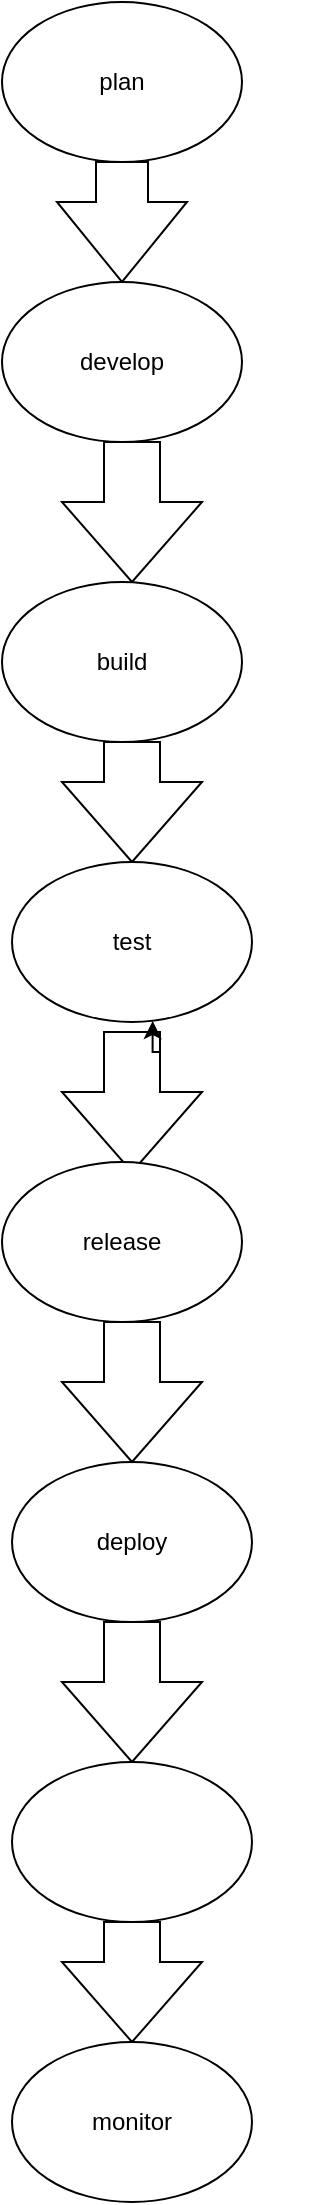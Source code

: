 <mxfile version="28.1.2">
  <diagram name="Page-1" id="TfpFZSZRny4TqOovHkFk">
    <mxGraphModel dx="961" dy="532" grid="1" gridSize="10" guides="1" tooltips="1" connect="1" arrows="1" fold="1" page="1" pageScale="1" pageWidth="850" pageHeight="1100" math="0" shadow="0">
      <root>
        <mxCell id="0" />
        <mxCell id="1" parent="0" />
        <mxCell id="5S8bCcxwC9r8NOPQuVtc-16" value="" style="html=1;shadow=0;dashed=0;align=center;verticalAlign=middle;shape=mxgraph.arrows2.arrow;dy=0.6;dx=40;direction=south;notch=0;" parent="1" vertex="1">
          <mxGeometry x="257.5" y="80" width="65" height="60" as="geometry" />
        </mxCell>
        <mxCell id="5S8bCcxwC9r8NOPQuVtc-18" value="" style="html=1;shadow=0;dashed=0;align=center;verticalAlign=middle;shape=mxgraph.arrows2.arrow;dy=0.6;dx=40;direction=south;notch=0;" parent="1" vertex="1">
          <mxGeometry x="260" y="220" width="70" height="70" as="geometry" />
        </mxCell>
        <mxCell id="5S8bCcxwC9r8NOPQuVtc-20" value="" style="html=1;shadow=0;dashed=0;align=center;verticalAlign=middle;shape=mxgraph.arrows2.arrow;dy=0.6;dx=40;direction=south;notch=0;" parent="1" vertex="1">
          <mxGeometry x="260" y="370" width="70" height="60" as="geometry" />
        </mxCell>
        <mxCell id="5S8bCcxwC9r8NOPQuVtc-25" style="edgeStyle=orthogonalEdgeStyle;rounded=0;orthogonalLoop=1;jettySize=auto;html=1;exitX=1;exitY=0.5;exitDx=0;exitDy=0;exitPerimeter=0;" parent="1" edge="1">
          <mxGeometry relative="1" as="geometry">
            <mxPoint x="375" y="630" as="sourcePoint" />
            <mxPoint x="375" y="630" as="targetPoint" />
          </mxGeometry>
        </mxCell>
        <mxCell id="5S8bCcxwC9r8NOPQuVtc-26" value="" style="html=1;shadow=0;dashed=0;align=center;verticalAlign=middle;shape=mxgraph.arrows2.arrow;dy=0.6;dx=40;direction=south;notch=0;" parent="1" vertex="1">
          <mxGeometry x="260" y="515" width="70" height="70" as="geometry" />
        </mxCell>
        <mxCell id="5S8bCcxwC9r8NOPQuVtc-32" value="deploy" style="ellipse;whiteSpace=wrap;html=1;" parent="1" vertex="1">
          <mxGeometry x="235" y="730" width="120" height="80" as="geometry" />
        </mxCell>
        <mxCell id="HoBaya9ODDxgN1XBrwVV-1" value="plan" style="ellipse;whiteSpace=wrap;html=1;" vertex="1" parent="1">
          <mxGeometry x="230" width="120" height="80" as="geometry" />
        </mxCell>
        <mxCell id="HoBaya9ODDxgN1XBrwVV-2" value="develop" style="ellipse;whiteSpace=wrap;html=1;" vertex="1" parent="1">
          <mxGeometry x="230" y="140" width="120" height="80" as="geometry" />
        </mxCell>
        <mxCell id="HoBaya9ODDxgN1XBrwVV-3" value="build" style="ellipse;whiteSpace=wrap;html=1;" vertex="1" parent="1">
          <mxGeometry x="230" y="290" width="120" height="80" as="geometry" />
        </mxCell>
        <mxCell id="HoBaya9ODDxgN1XBrwVV-4" value="test" style="ellipse;whiteSpace=wrap;html=1;" vertex="1" parent="1">
          <mxGeometry x="235" y="430" width="120" height="80" as="geometry" />
        </mxCell>
        <mxCell id="HoBaya9ODDxgN1XBrwVV-5" style="edgeStyle=orthogonalEdgeStyle;rounded=0;orthogonalLoop=1;jettySize=auto;html=1;exitX=0;exitY=0;exitDx=10;exitDy=21;exitPerimeter=0;entryX=0.586;entryY=0.994;entryDx=0;entryDy=0;entryPerimeter=0;" edge="1" parent="1" source="5S8bCcxwC9r8NOPQuVtc-26" target="HoBaya9ODDxgN1XBrwVV-4">
          <mxGeometry relative="1" as="geometry" />
        </mxCell>
        <mxCell id="HoBaya9ODDxgN1XBrwVV-6" value="release" style="ellipse;whiteSpace=wrap;html=1;" vertex="1" parent="1">
          <mxGeometry x="230" y="580" width="120" height="80" as="geometry" />
        </mxCell>
        <mxCell id="HoBaya9ODDxgN1XBrwVV-7" value="" style="html=1;shadow=0;dashed=0;align=center;verticalAlign=middle;shape=mxgraph.arrows2.arrow;dy=0.6;dx=40;direction=south;notch=0;" vertex="1" parent="1">
          <mxGeometry x="260" y="660" width="70" height="70" as="geometry" />
        </mxCell>
        <mxCell id="HoBaya9ODDxgN1XBrwVV-9" value="" style="html=1;shadow=0;dashed=0;align=center;verticalAlign=middle;shape=mxgraph.arrows2.arrow;dy=0.6;dx=40;direction=south;notch=0;" vertex="1" parent="1">
          <mxGeometry x="260" y="810" width="70" height="70" as="geometry" />
        </mxCell>
        <mxCell id="HoBaya9ODDxgN1XBrwVV-10" value="" style="ellipse;whiteSpace=wrap;html=1;" vertex="1" parent="1">
          <mxGeometry x="235" y="880" width="120" height="80" as="geometry" />
        </mxCell>
        <mxCell id="HoBaya9ODDxgN1XBrwVV-11" value="" style="html=1;shadow=0;dashed=0;align=center;verticalAlign=middle;shape=mxgraph.arrows2.arrow;dy=0.6;dx=40;direction=south;notch=0;" vertex="1" parent="1">
          <mxGeometry x="260" y="960" width="70" height="60" as="geometry" />
        </mxCell>
        <mxCell id="HoBaya9ODDxgN1XBrwVV-12" value="monitor" style="ellipse;whiteSpace=wrap;html=1;" vertex="1" parent="1">
          <mxGeometry x="235" y="1020" width="120" height="80" as="geometry" />
        </mxCell>
      </root>
    </mxGraphModel>
  </diagram>
</mxfile>
